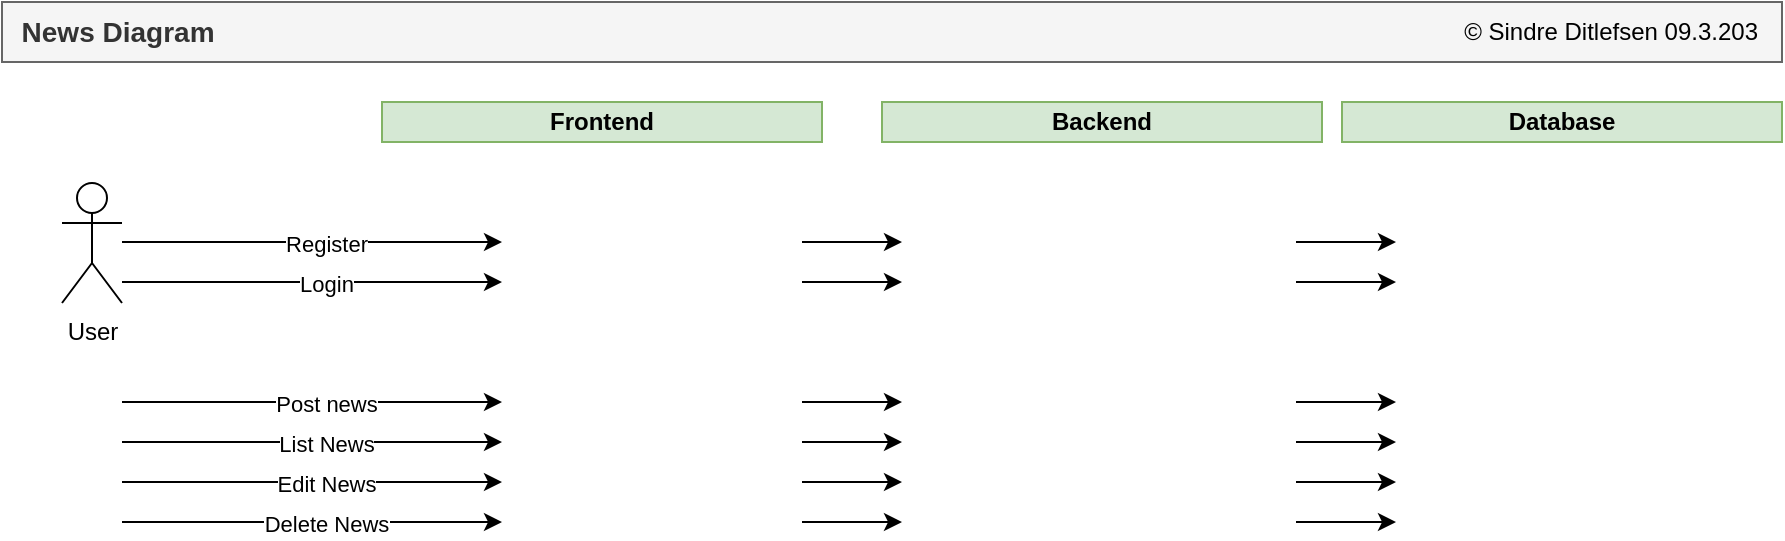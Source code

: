 <mxfile version="22.1.18" type="device">
  <diagram name="Page-1" id="9n51V0birsyVbleR57p-">
    <mxGraphModel dx="1050" dy="621" grid="1" gridSize="10" guides="1" tooltips="1" connect="1" arrows="1" fold="1" page="1" pageScale="1" pageWidth="827" pageHeight="1169" math="0" shadow="0">
      <root>
        <mxCell id="0" />
        <mxCell id="1" parent="0" />
        <mxCell id="2BwICHEU_G4UWTc_6JAI-1" value="&lt;span style=&quot;font-size: 14px;&quot;&gt;&lt;b&gt;&amp;nbsp; News Diagram&lt;/b&gt;&lt;/span&gt;" style="rounded=0;whiteSpace=wrap;html=1;fillColor=#f5f5f5;fontColor=#333333;strokeColor=#666666;align=left;" parent="1" vertex="1">
          <mxGeometry width="890" height="30" as="geometry" />
        </mxCell>
        <mxCell id="2BwICHEU_G4UWTc_6JAI-2" value="© Sindre Ditlefsen 09.3.203" style="text;html=1;strokeColor=none;fillColor=none;align=right;verticalAlign=middle;whiteSpace=wrap;rounded=0;" parent="1" vertex="1">
          <mxGeometry x="630" width="250" height="30" as="geometry" />
        </mxCell>
        <mxCell id="EBHHrWaj_yTiFAzQ91_V-1" value="User" style="shape=umlActor;verticalLabelPosition=bottom;verticalAlign=top;html=1;outlineConnect=0;" vertex="1" parent="1">
          <mxGeometry x="30" y="90.5" width="30" height="60" as="geometry" />
        </mxCell>
        <mxCell id="EBHHrWaj_yTiFAzQ91_V-2" value="" style="endArrow=classic;html=1;rounded=0;" edge="1" parent="1">
          <mxGeometry width="50" height="50" relative="1" as="geometry">
            <mxPoint x="60" y="120" as="sourcePoint" />
            <mxPoint x="250" y="120" as="targetPoint" />
          </mxGeometry>
        </mxCell>
        <mxCell id="EBHHrWaj_yTiFAzQ91_V-4" value="Register" style="edgeLabel;html=1;align=center;verticalAlign=middle;resizable=0;points=[];" vertex="1" connectable="0" parent="EBHHrWaj_yTiFAzQ91_V-2">
          <mxGeometry x="0.287" y="4" relative="1" as="geometry">
            <mxPoint x="-21" y="5" as="offset" />
          </mxGeometry>
        </mxCell>
        <mxCell id="EBHHrWaj_yTiFAzQ91_V-5" value="" style="endArrow=classic;html=1;rounded=0;" edge="1" parent="1">
          <mxGeometry width="50" height="50" relative="1" as="geometry">
            <mxPoint x="60" y="140" as="sourcePoint" />
            <mxPoint x="250" y="140" as="targetPoint" />
          </mxGeometry>
        </mxCell>
        <mxCell id="EBHHrWaj_yTiFAzQ91_V-6" value="Login" style="edgeLabel;html=1;align=center;verticalAlign=middle;resizable=0;points=[];" vertex="1" connectable="0" parent="EBHHrWaj_yTiFAzQ91_V-5">
          <mxGeometry x="0.287" y="4" relative="1" as="geometry">
            <mxPoint x="-21" y="5" as="offset" />
          </mxGeometry>
        </mxCell>
        <mxCell id="EBHHrWaj_yTiFAzQ91_V-7" value="Frontend" style="rounded=0;whiteSpace=wrap;html=1;fillColor=#d5e8d4;strokeColor=#82b366;fontStyle=1" vertex="1" parent="1">
          <mxGeometry x="190" y="50" width="220" height="20" as="geometry" />
        </mxCell>
        <mxCell id="EBHHrWaj_yTiFAzQ91_V-8" value="Backend" style="rounded=0;whiteSpace=wrap;html=1;fillColor=#d5e8d4;strokeColor=#82b366;fontStyle=1" vertex="1" parent="1">
          <mxGeometry x="440" y="50" width="220" height="20" as="geometry" />
        </mxCell>
        <mxCell id="EBHHrWaj_yTiFAzQ91_V-9" value="" style="endArrow=classic;html=1;rounded=0;" edge="1" parent="1">
          <mxGeometry width="50" height="50" relative="1" as="geometry">
            <mxPoint x="400" y="120" as="sourcePoint" />
            <mxPoint x="450" y="120" as="targetPoint" />
          </mxGeometry>
        </mxCell>
        <mxCell id="EBHHrWaj_yTiFAzQ91_V-10" value="" style="endArrow=classic;html=1;rounded=0;" edge="1" parent="1">
          <mxGeometry width="50" height="50" relative="1" as="geometry">
            <mxPoint x="400" y="140" as="sourcePoint" />
            <mxPoint x="450" y="140" as="targetPoint" />
          </mxGeometry>
        </mxCell>
        <mxCell id="EBHHrWaj_yTiFAzQ91_V-11" value="" style="endArrow=classic;html=1;rounded=0;" edge="1" parent="1">
          <mxGeometry width="50" height="50" relative="1" as="geometry">
            <mxPoint x="60" y="220" as="sourcePoint" />
            <mxPoint x="250" y="220" as="targetPoint" />
          </mxGeometry>
        </mxCell>
        <mxCell id="EBHHrWaj_yTiFAzQ91_V-12" value="List News" style="edgeLabel;html=1;align=center;verticalAlign=middle;resizable=0;points=[];" vertex="1" connectable="0" parent="EBHHrWaj_yTiFAzQ91_V-11">
          <mxGeometry x="0.287" y="4" relative="1" as="geometry">
            <mxPoint x="-21" y="5" as="offset" />
          </mxGeometry>
        </mxCell>
        <mxCell id="EBHHrWaj_yTiFAzQ91_V-13" value="" style="endArrow=classic;html=1;rounded=0;" edge="1" parent="1">
          <mxGeometry width="50" height="50" relative="1" as="geometry">
            <mxPoint x="60" y="240" as="sourcePoint" />
            <mxPoint x="250" y="240" as="targetPoint" />
          </mxGeometry>
        </mxCell>
        <mxCell id="EBHHrWaj_yTiFAzQ91_V-14" value="Edit News" style="edgeLabel;html=1;align=center;verticalAlign=middle;resizable=0;points=[];" vertex="1" connectable="0" parent="EBHHrWaj_yTiFAzQ91_V-13">
          <mxGeometry x="0.287" y="4" relative="1" as="geometry">
            <mxPoint x="-21" y="5" as="offset" />
          </mxGeometry>
        </mxCell>
        <mxCell id="EBHHrWaj_yTiFAzQ91_V-15" value="" style="endArrow=classic;html=1;rounded=0;" edge="1" parent="1">
          <mxGeometry width="50" height="50" relative="1" as="geometry">
            <mxPoint x="60" y="260" as="sourcePoint" />
            <mxPoint x="250" y="260" as="targetPoint" />
          </mxGeometry>
        </mxCell>
        <mxCell id="EBHHrWaj_yTiFAzQ91_V-16" value="Delete News" style="edgeLabel;html=1;align=center;verticalAlign=middle;resizable=0;points=[];" vertex="1" connectable="0" parent="EBHHrWaj_yTiFAzQ91_V-15">
          <mxGeometry x="0.287" y="4" relative="1" as="geometry">
            <mxPoint x="-21" y="5" as="offset" />
          </mxGeometry>
        </mxCell>
        <mxCell id="EBHHrWaj_yTiFAzQ91_V-17" value="" style="endArrow=classic;html=1;rounded=0;" edge="1" parent="1">
          <mxGeometry width="50" height="50" relative="1" as="geometry">
            <mxPoint x="60" y="200" as="sourcePoint" />
            <mxPoint x="250" y="200" as="targetPoint" />
          </mxGeometry>
        </mxCell>
        <mxCell id="EBHHrWaj_yTiFAzQ91_V-18" value="Post news" style="edgeLabel;html=1;align=center;verticalAlign=middle;resizable=0;points=[];" vertex="1" connectable="0" parent="EBHHrWaj_yTiFAzQ91_V-17">
          <mxGeometry x="0.287" y="4" relative="1" as="geometry">
            <mxPoint x="-21" y="5" as="offset" />
          </mxGeometry>
        </mxCell>
        <mxCell id="EBHHrWaj_yTiFAzQ91_V-19" value="" style="endArrow=classic;html=1;rounded=0;" edge="1" parent="1">
          <mxGeometry width="50" height="50" relative="1" as="geometry">
            <mxPoint x="400" y="200" as="sourcePoint" />
            <mxPoint x="450" y="200" as="targetPoint" />
          </mxGeometry>
        </mxCell>
        <mxCell id="EBHHrWaj_yTiFAzQ91_V-20" value="" style="endArrow=classic;html=1;rounded=0;" edge="1" parent="1">
          <mxGeometry width="50" height="50" relative="1" as="geometry">
            <mxPoint x="400" y="220" as="sourcePoint" />
            <mxPoint x="450" y="220" as="targetPoint" />
          </mxGeometry>
        </mxCell>
        <mxCell id="EBHHrWaj_yTiFAzQ91_V-21" value="" style="endArrow=classic;html=1;rounded=0;" edge="1" parent="1">
          <mxGeometry width="50" height="50" relative="1" as="geometry">
            <mxPoint x="400" y="240" as="sourcePoint" />
            <mxPoint x="450" y="240" as="targetPoint" />
          </mxGeometry>
        </mxCell>
        <mxCell id="EBHHrWaj_yTiFAzQ91_V-22" value="" style="endArrow=classic;html=1;rounded=0;" edge="1" parent="1">
          <mxGeometry width="50" height="50" relative="1" as="geometry">
            <mxPoint x="400" y="260" as="sourcePoint" />
            <mxPoint x="450" y="260" as="targetPoint" />
          </mxGeometry>
        </mxCell>
        <mxCell id="EBHHrWaj_yTiFAzQ91_V-23" value="Database" style="rounded=0;whiteSpace=wrap;html=1;fillColor=#d5e8d4;strokeColor=#82b366;fontStyle=1" vertex="1" parent="1">
          <mxGeometry x="670" y="50" width="220" height="20" as="geometry" />
        </mxCell>
        <mxCell id="EBHHrWaj_yTiFAzQ91_V-25" value="" style="endArrow=classic;html=1;rounded=0;" edge="1" parent="1">
          <mxGeometry width="50" height="50" relative="1" as="geometry">
            <mxPoint x="647" y="120" as="sourcePoint" />
            <mxPoint x="697" y="120" as="targetPoint" />
          </mxGeometry>
        </mxCell>
        <mxCell id="EBHHrWaj_yTiFAzQ91_V-26" value="" style="endArrow=classic;html=1;rounded=0;" edge="1" parent="1">
          <mxGeometry width="50" height="50" relative="1" as="geometry">
            <mxPoint x="647" y="140" as="sourcePoint" />
            <mxPoint x="697" y="140" as="targetPoint" />
          </mxGeometry>
        </mxCell>
        <mxCell id="EBHHrWaj_yTiFAzQ91_V-27" value="" style="endArrow=classic;html=1;rounded=0;" edge="1" parent="1">
          <mxGeometry width="50" height="50" relative="1" as="geometry">
            <mxPoint x="647" y="200" as="sourcePoint" />
            <mxPoint x="697" y="200" as="targetPoint" />
          </mxGeometry>
        </mxCell>
        <mxCell id="EBHHrWaj_yTiFAzQ91_V-28" value="" style="endArrow=classic;html=1;rounded=0;" edge="1" parent="1">
          <mxGeometry width="50" height="50" relative="1" as="geometry">
            <mxPoint x="647" y="220" as="sourcePoint" />
            <mxPoint x="697" y="220" as="targetPoint" />
          </mxGeometry>
        </mxCell>
        <mxCell id="EBHHrWaj_yTiFAzQ91_V-29" value="" style="endArrow=classic;html=1;rounded=0;" edge="1" parent="1">
          <mxGeometry width="50" height="50" relative="1" as="geometry">
            <mxPoint x="647" y="240" as="sourcePoint" />
            <mxPoint x="697" y="240" as="targetPoint" />
          </mxGeometry>
        </mxCell>
        <mxCell id="EBHHrWaj_yTiFAzQ91_V-30" value="" style="endArrow=classic;html=1;rounded=0;" edge="1" parent="1">
          <mxGeometry width="50" height="50" relative="1" as="geometry">
            <mxPoint x="647" y="260" as="sourcePoint" />
            <mxPoint x="697" y="260" as="targetPoint" />
          </mxGeometry>
        </mxCell>
      </root>
    </mxGraphModel>
  </diagram>
</mxfile>

